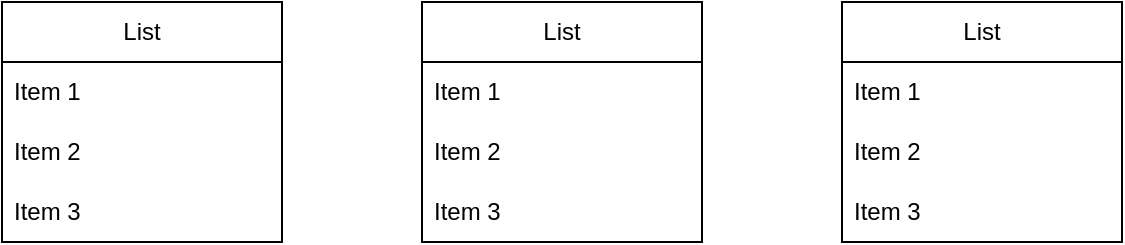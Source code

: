 <mxfile version="21.2.3" type="device">
  <diagram name="Página-1" id="ssvmtktiPDAaD_NnS5Ga">
    <mxGraphModel dx="954" dy="584" grid="1" gridSize="10" guides="1" tooltips="1" connect="1" arrows="1" fold="1" page="1" pageScale="1" pageWidth="827" pageHeight="1169" math="0" shadow="0">
      <root>
        <mxCell id="0" />
        <mxCell id="1" parent="0" />
        <mxCell id="tIK8AtKh1MUFHJinKN8w-1" value="List" style="swimlane;fontStyle=0;childLayout=stackLayout;horizontal=1;startSize=30;horizontalStack=0;resizeParent=1;resizeParentMax=0;resizeLast=0;collapsible=1;marginBottom=0;whiteSpace=wrap;html=1;" vertex="1" parent="1">
          <mxGeometry x="120" y="190" width="140" height="120" as="geometry" />
        </mxCell>
        <mxCell id="tIK8AtKh1MUFHJinKN8w-2" value="Item 1" style="text;strokeColor=none;fillColor=none;align=left;verticalAlign=middle;spacingLeft=4;spacingRight=4;overflow=hidden;points=[[0,0.5],[1,0.5]];portConstraint=eastwest;rotatable=0;whiteSpace=wrap;html=1;" vertex="1" parent="tIK8AtKh1MUFHJinKN8w-1">
          <mxGeometry y="30" width="140" height="30" as="geometry" />
        </mxCell>
        <mxCell id="tIK8AtKh1MUFHJinKN8w-3" value="Item 2" style="text;strokeColor=none;fillColor=none;align=left;verticalAlign=middle;spacingLeft=4;spacingRight=4;overflow=hidden;points=[[0,0.5],[1,0.5]];portConstraint=eastwest;rotatable=0;whiteSpace=wrap;html=1;" vertex="1" parent="tIK8AtKh1MUFHJinKN8w-1">
          <mxGeometry y="60" width="140" height="30" as="geometry" />
        </mxCell>
        <mxCell id="tIK8AtKh1MUFHJinKN8w-4" value="Item 3" style="text;strokeColor=none;fillColor=none;align=left;verticalAlign=middle;spacingLeft=4;spacingRight=4;overflow=hidden;points=[[0,0.5],[1,0.5]];portConstraint=eastwest;rotatable=0;whiteSpace=wrap;html=1;" vertex="1" parent="tIK8AtKh1MUFHJinKN8w-1">
          <mxGeometry y="90" width="140" height="30" as="geometry" />
        </mxCell>
        <mxCell id="tIK8AtKh1MUFHJinKN8w-5" value="List" style="swimlane;fontStyle=0;childLayout=stackLayout;horizontal=1;startSize=30;horizontalStack=0;resizeParent=1;resizeParentMax=0;resizeLast=0;collapsible=1;marginBottom=0;whiteSpace=wrap;html=1;" vertex="1" parent="1">
          <mxGeometry x="330" y="190" width="140" height="120" as="geometry" />
        </mxCell>
        <mxCell id="tIK8AtKh1MUFHJinKN8w-6" value="Item 1" style="text;strokeColor=none;fillColor=none;align=left;verticalAlign=middle;spacingLeft=4;spacingRight=4;overflow=hidden;points=[[0,0.5],[1,0.5]];portConstraint=eastwest;rotatable=0;whiteSpace=wrap;html=1;" vertex="1" parent="tIK8AtKh1MUFHJinKN8w-5">
          <mxGeometry y="30" width="140" height="30" as="geometry" />
        </mxCell>
        <mxCell id="tIK8AtKh1MUFHJinKN8w-7" value="Item 2" style="text;strokeColor=none;fillColor=none;align=left;verticalAlign=middle;spacingLeft=4;spacingRight=4;overflow=hidden;points=[[0,0.5],[1,0.5]];portConstraint=eastwest;rotatable=0;whiteSpace=wrap;html=1;" vertex="1" parent="tIK8AtKh1MUFHJinKN8w-5">
          <mxGeometry y="60" width="140" height="30" as="geometry" />
        </mxCell>
        <mxCell id="tIK8AtKh1MUFHJinKN8w-8" value="Item 3" style="text;strokeColor=none;fillColor=none;align=left;verticalAlign=middle;spacingLeft=4;spacingRight=4;overflow=hidden;points=[[0,0.5],[1,0.5]];portConstraint=eastwest;rotatable=0;whiteSpace=wrap;html=1;" vertex="1" parent="tIK8AtKh1MUFHJinKN8w-5">
          <mxGeometry y="90" width="140" height="30" as="geometry" />
        </mxCell>
        <mxCell id="tIK8AtKh1MUFHJinKN8w-9" value="List" style="swimlane;fontStyle=0;childLayout=stackLayout;horizontal=1;startSize=30;horizontalStack=0;resizeParent=1;resizeParentMax=0;resizeLast=0;collapsible=1;marginBottom=0;whiteSpace=wrap;html=1;" vertex="1" parent="1">
          <mxGeometry x="540" y="190" width="140" height="120" as="geometry" />
        </mxCell>
        <mxCell id="tIK8AtKh1MUFHJinKN8w-10" value="Item 1" style="text;strokeColor=none;fillColor=none;align=left;verticalAlign=middle;spacingLeft=4;spacingRight=4;overflow=hidden;points=[[0,0.5],[1,0.5]];portConstraint=eastwest;rotatable=0;whiteSpace=wrap;html=1;" vertex="1" parent="tIK8AtKh1MUFHJinKN8w-9">
          <mxGeometry y="30" width="140" height="30" as="geometry" />
        </mxCell>
        <mxCell id="tIK8AtKh1MUFHJinKN8w-11" value="Item 2" style="text;strokeColor=none;fillColor=none;align=left;verticalAlign=middle;spacingLeft=4;spacingRight=4;overflow=hidden;points=[[0,0.5],[1,0.5]];portConstraint=eastwest;rotatable=0;whiteSpace=wrap;html=1;" vertex="1" parent="tIK8AtKh1MUFHJinKN8w-9">
          <mxGeometry y="60" width="140" height="30" as="geometry" />
        </mxCell>
        <mxCell id="tIK8AtKh1MUFHJinKN8w-12" value="Item 3" style="text;strokeColor=none;fillColor=none;align=left;verticalAlign=middle;spacingLeft=4;spacingRight=4;overflow=hidden;points=[[0,0.5],[1,0.5]];portConstraint=eastwest;rotatable=0;whiteSpace=wrap;html=1;" vertex="1" parent="tIK8AtKh1MUFHJinKN8w-9">
          <mxGeometry y="90" width="140" height="30" as="geometry" />
        </mxCell>
      </root>
    </mxGraphModel>
  </diagram>
</mxfile>
